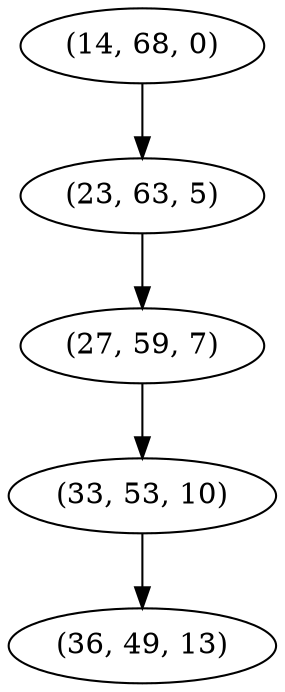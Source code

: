 digraph tree {
    "(14, 68, 0)";
    "(23, 63, 5)";
    "(27, 59, 7)";
    "(33, 53, 10)";
    "(36, 49, 13)";
    "(14, 68, 0)" -> "(23, 63, 5)";
    "(23, 63, 5)" -> "(27, 59, 7)";
    "(27, 59, 7)" -> "(33, 53, 10)";
    "(33, 53, 10)" -> "(36, 49, 13)";
}

